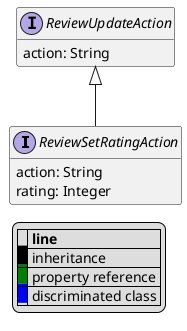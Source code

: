@startuml

hide empty fields
hide empty methods
legend
|= |= line |
|<back:black>   </back>| inheritance |
|<back:green>   </back>| property reference |
|<back:blue>   </back>| discriminated class |
endlegend
interface ReviewSetRatingAction [[ReviewSetRatingAction.svg]] extends ReviewUpdateAction {
    action: String
    rating: Integer
}
interface ReviewUpdateAction [[ReviewUpdateAction.svg]]  {
    action: String
}





@enduml
